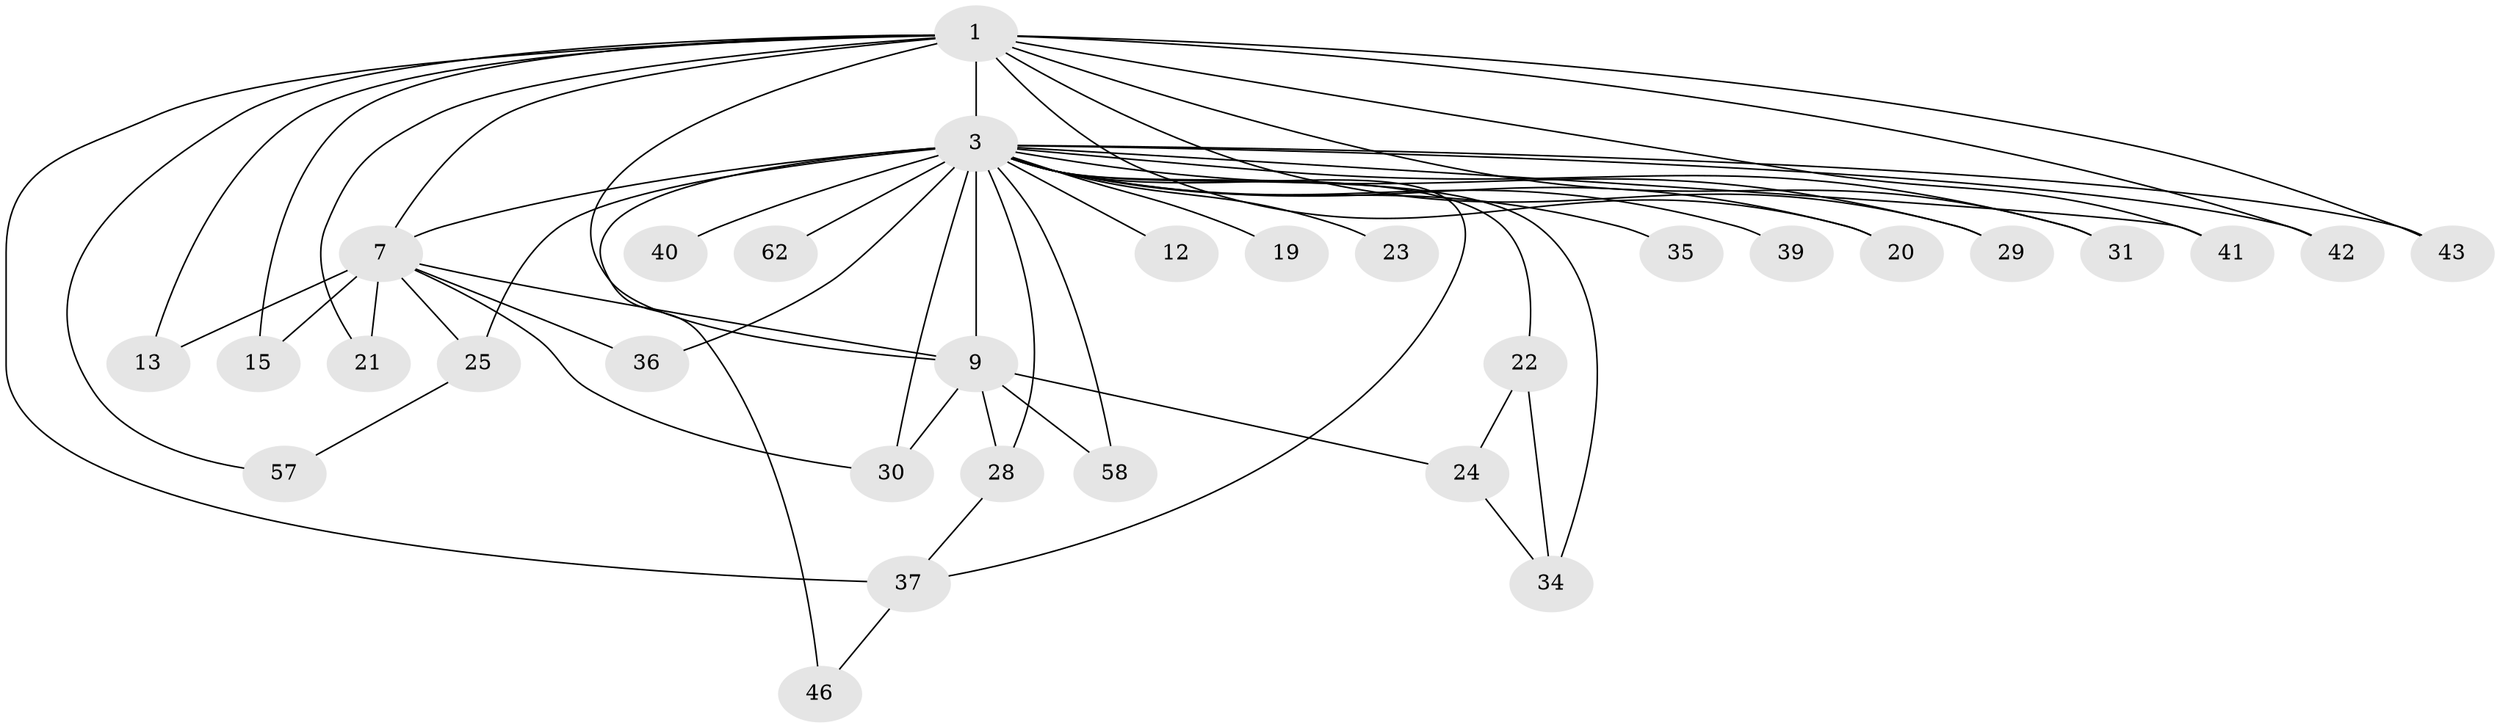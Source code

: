 // original degree distribution, {11: 0.016129032258064516, 18: 0.03225806451612903, 13: 0.016129032258064516, 23: 0.016129032258064516, 19: 0.04838709677419355, 17: 0.016129032258064516, 14: 0.016129032258064516, 5: 0.016129032258064516, 2: 0.5806451612903226, 3: 0.16129032258064516, 4: 0.08064516129032258}
// Generated by graph-tools (version 1.1) at 2025/14/03/09/25 04:14:14]
// undirected, 31 vertices, 55 edges
graph export_dot {
graph [start="1"]
  node [color=gray90,style=filled];
  1 [super="+2"];
  3 [super="+5+4+8+14+11+10"];
  7 [super="+38+53+27"];
  9;
  12;
  13;
  15;
  19;
  20;
  21;
  22 [super="+49"];
  23;
  24;
  25;
  28;
  29;
  30 [super="+47+32"];
  31;
  34;
  35;
  36;
  37;
  39;
  40;
  41;
  42;
  43;
  46;
  57;
  58;
  62;
  1 -- 3 [weight=20];
  1 -- 7 [weight=4];
  1 -- 9 [weight=3];
  1 -- 42;
  1 -- 57;
  1 -- 37;
  1 -- 41;
  1 -- 43;
  1 -- 13;
  1 -- 15;
  1 -- 20;
  1 -- 21;
  1 -- 29;
  1 -- 31;
  3 -- 7 [weight=8];
  3 -- 9 [weight=6];
  3 -- 19 [weight=2];
  3 -- 41;
  3 -- 22 [weight=2];
  3 -- 23 [weight=3];
  3 -- 34;
  3 -- 39;
  3 -- 42;
  3 -- 12 [weight=2];
  3 -- 28;
  3 -- 31;
  3 -- 40 [weight=2];
  3 -- 46;
  3 -- 58;
  3 -- 62;
  3 -- 36;
  3 -- 25;
  3 -- 30 [weight=2];
  3 -- 43 [weight=2];
  3 -- 35;
  3 -- 37;
  3 -- 20;
  3 -- 29;
  7 -- 9;
  7 -- 13;
  7 -- 15;
  7 -- 21;
  7 -- 36;
  7 -- 25;
  7 -- 30;
  9 -- 24;
  9 -- 28;
  9 -- 58;
  9 -- 30;
  22 -- 24;
  22 -- 34;
  24 -- 34;
  25 -- 57;
  28 -- 37;
  37 -- 46;
}
